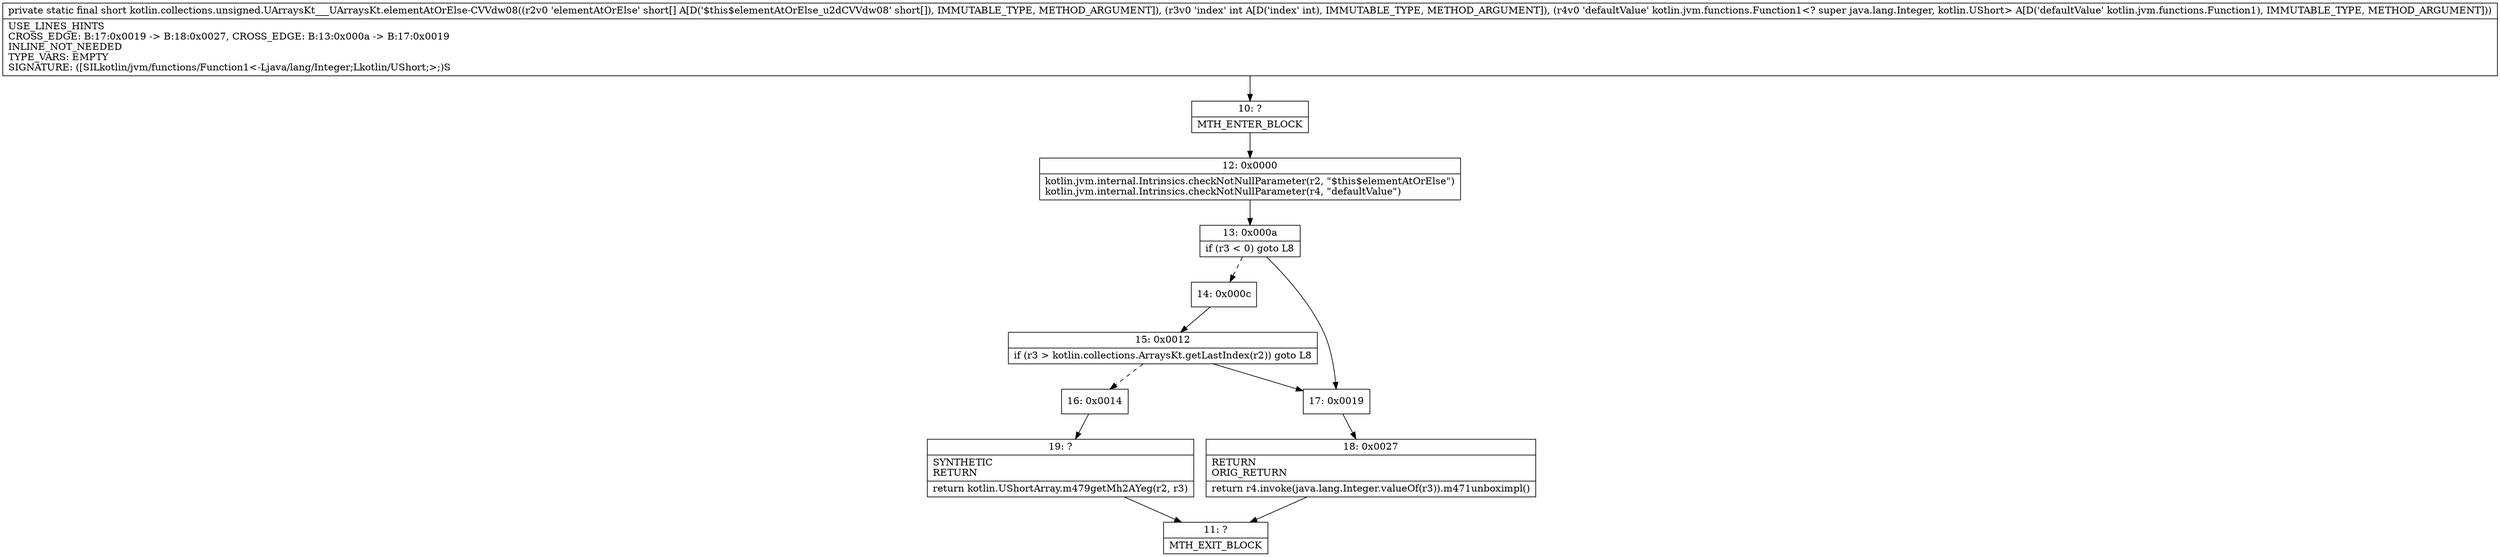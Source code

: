 digraph "CFG forkotlin.collections.unsigned.UArraysKt___UArraysKt.elementAtOrElse\-CVVdw08([SILkotlin\/jvm\/functions\/Function1;)S" {
Node_10 [shape=record,label="{10\:\ ?|MTH_ENTER_BLOCK\l}"];
Node_12 [shape=record,label="{12\:\ 0x0000|kotlin.jvm.internal.Intrinsics.checkNotNullParameter(r2, \"$this$elementAtOrElse\")\lkotlin.jvm.internal.Intrinsics.checkNotNullParameter(r4, \"defaultValue\")\l}"];
Node_13 [shape=record,label="{13\:\ 0x000a|if (r3 \< 0) goto L8\l}"];
Node_14 [shape=record,label="{14\:\ 0x000c}"];
Node_15 [shape=record,label="{15\:\ 0x0012|if (r3 \> kotlin.collections.ArraysKt.getLastIndex(r2)) goto L8\l}"];
Node_16 [shape=record,label="{16\:\ 0x0014}"];
Node_19 [shape=record,label="{19\:\ ?|SYNTHETIC\lRETURN\l|return kotlin.UShortArray.m479getMh2AYeg(r2, r3)\l}"];
Node_11 [shape=record,label="{11\:\ ?|MTH_EXIT_BLOCK\l}"];
Node_17 [shape=record,label="{17\:\ 0x0019}"];
Node_18 [shape=record,label="{18\:\ 0x0027|RETURN\lORIG_RETURN\l|return r4.invoke(java.lang.Integer.valueOf(r3)).m471unboximpl()\l}"];
MethodNode[shape=record,label="{private static final short kotlin.collections.unsigned.UArraysKt___UArraysKt.elementAtOrElse\-CVVdw08((r2v0 'elementAtOrElse' short[] A[D('$this$elementAtOrElse_u2dCVVdw08' short[]), IMMUTABLE_TYPE, METHOD_ARGUMENT]), (r3v0 'index' int A[D('index' int), IMMUTABLE_TYPE, METHOD_ARGUMENT]), (r4v0 'defaultValue' kotlin.jvm.functions.Function1\<? super java.lang.Integer, kotlin.UShort\> A[D('defaultValue' kotlin.jvm.functions.Function1), IMMUTABLE_TYPE, METHOD_ARGUMENT]))  | USE_LINES_HINTS\lCROSS_EDGE: B:17:0x0019 \-\> B:18:0x0027, CROSS_EDGE: B:13:0x000a \-\> B:17:0x0019\lINLINE_NOT_NEEDED\lTYPE_VARS: EMPTY\lSIGNATURE: ([SILkotlin\/jvm\/functions\/Function1\<\-Ljava\/lang\/Integer;Lkotlin\/UShort;\>;)S\l}"];
MethodNode -> Node_10;Node_10 -> Node_12;
Node_12 -> Node_13;
Node_13 -> Node_14[style=dashed];
Node_13 -> Node_17;
Node_14 -> Node_15;
Node_15 -> Node_16[style=dashed];
Node_15 -> Node_17;
Node_16 -> Node_19;
Node_19 -> Node_11;
Node_17 -> Node_18;
Node_18 -> Node_11;
}

